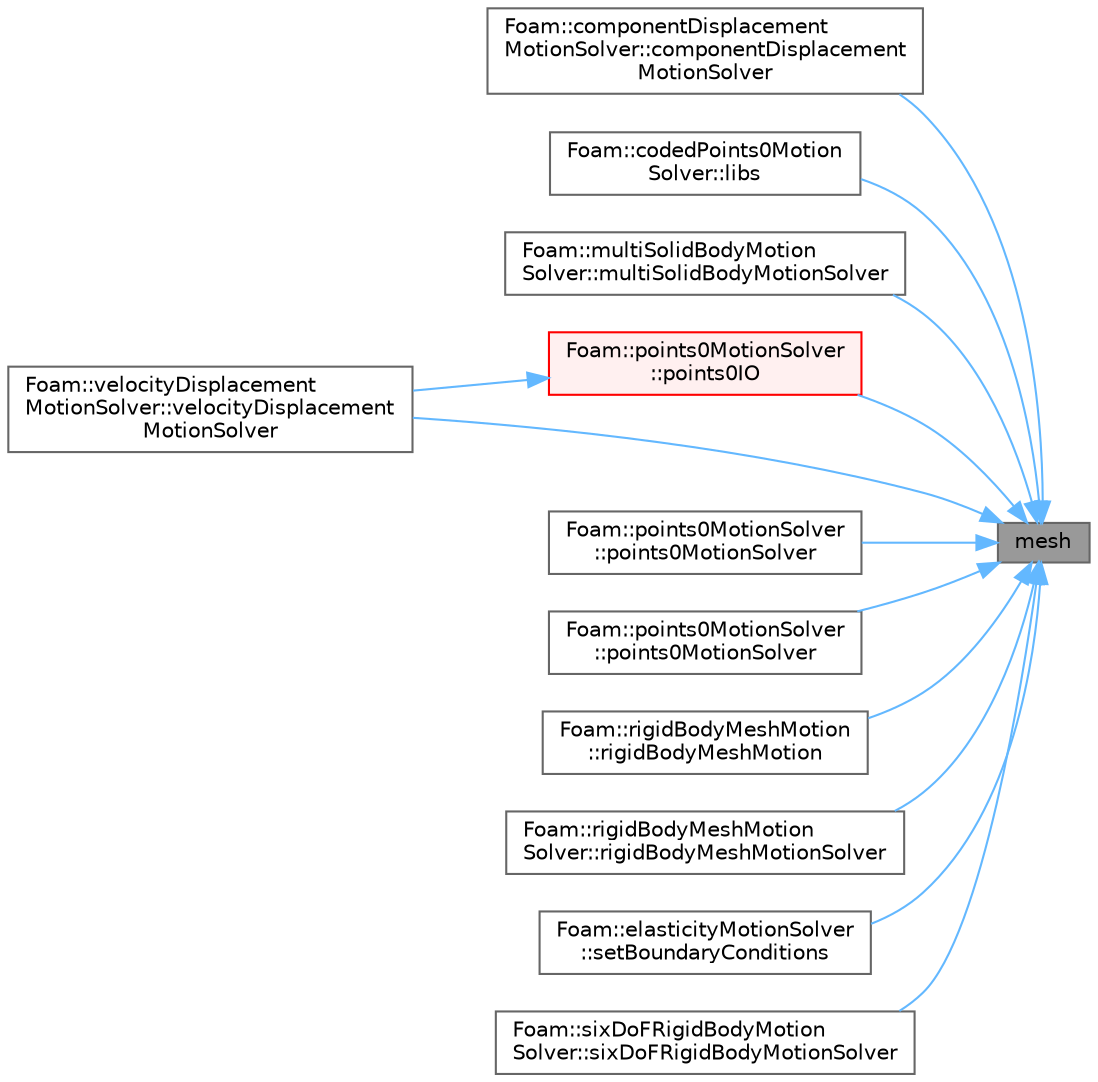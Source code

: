 digraph "mesh"
{
 // LATEX_PDF_SIZE
  bgcolor="transparent";
  edge [fontname=Helvetica,fontsize=10,labelfontname=Helvetica,labelfontsize=10];
  node [fontname=Helvetica,fontsize=10,shape=box,height=0.2,width=0.4];
  rankdir="RL";
  Node1 [id="Node000001",label="mesh",height=0.2,width=0.4,color="gray40", fillcolor="grey60", style="filled", fontcolor="black",tooltip=" "];
  Node1 -> Node2 [id="edge1_Node000001_Node000002",dir="back",color="steelblue1",style="solid",tooltip=" "];
  Node2 [id="Node000002",label="Foam::componentDisplacement\lMotionSolver::componentDisplacement\lMotionSolver",height=0.2,width=0.4,color="grey40", fillcolor="white", style="filled",URL="$classFoam_1_1componentDisplacementMotionSolver.html#a1be3e91c0c54f1606979cec9be8992be",tooltip=" "];
  Node1 -> Node3 [id="edge2_Node000001_Node000003",dir="back",color="steelblue1",style="solid",tooltip=" "];
  Node3 [id="Node000003",label="Foam::codedPoints0Motion\lSolver::libs",height=0.2,width=0.4,color="grey40", fillcolor="white", style="filled",URL="$classFoam_1_1codedPoints0MotionSolver.html#aed7d67b366016b77baf8ec287eb09c7b",tooltip=" "];
  Node1 -> Node4 [id="edge3_Node000001_Node000004",dir="back",color="steelblue1",style="solid",tooltip=" "];
  Node4 [id="Node000004",label="Foam::multiSolidBodyMotion\lSolver::multiSolidBodyMotionSolver",height=0.2,width=0.4,color="grey40", fillcolor="white", style="filled",URL="$classFoam_1_1multiSolidBodyMotionSolver.html#a3168992b8211aaa561655a5f866aeffb",tooltip=" "];
  Node1 -> Node5 [id="edge4_Node000001_Node000005",dir="back",color="steelblue1",style="solid",tooltip=" "];
  Node5 [id="Node000005",label="Foam::points0MotionSolver\l::points0IO",height=0.2,width=0.4,color="red", fillcolor="#FFF0F0", style="filled",URL="$classFoam_1_1points0MotionSolver.html#ae744f90486a5089b677222f7fb66fe9d",tooltip=" "];
  Node5 -> Node8 [id="edge5_Node000005_Node000008",dir="back",color="steelblue1",style="solid",tooltip=" "];
  Node8 [id="Node000008",label="Foam::velocityDisplacement\lMotionSolver::velocityDisplacement\lMotionSolver",height=0.2,width=0.4,color="grey40", fillcolor="white", style="filled",URL="$classFoam_1_1velocityDisplacementMotionSolver.html#a70a3aa6d91308d7040e47239c89fb7db",tooltip=" "];
  Node1 -> Node9 [id="edge6_Node000001_Node000009",dir="back",color="steelblue1",style="solid",tooltip=" "];
  Node9 [id="Node000009",label="Foam::points0MotionSolver\l::points0MotionSolver",height=0.2,width=0.4,color="grey40", fillcolor="white", style="filled",URL="$classFoam_1_1points0MotionSolver.html#aef4b49de7203ab7344abfdbae5a9bc9e",tooltip=" "];
  Node1 -> Node10 [id="edge7_Node000001_Node000010",dir="back",color="steelblue1",style="solid",tooltip=" "];
  Node10 [id="Node000010",label="Foam::points0MotionSolver\l::points0MotionSolver",height=0.2,width=0.4,color="grey40", fillcolor="white", style="filled",URL="$classFoam_1_1points0MotionSolver.html#a2c56010d9d040b8468bb6a3e6beb7ebd",tooltip=" "];
  Node1 -> Node11 [id="edge8_Node000001_Node000011",dir="back",color="steelblue1",style="solid",tooltip=" "];
  Node11 [id="Node000011",label="Foam::rigidBodyMeshMotion\l::rigidBodyMeshMotion",height=0.2,width=0.4,color="grey40", fillcolor="white", style="filled",URL="$classFoam_1_1rigidBodyMeshMotion.html#a04985919a39d6257ccaeeb395922e32c",tooltip=" "];
  Node1 -> Node12 [id="edge9_Node000001_Node000012",dir="back",color="steelblue1",style="solid",tooltip=" "];
  Node12 [id="Node000012",label="Foam::rigidBodyMeshMotion\lSolver::rigidBodyMeshMotionSolver",height=0.2,width=0.4,color="grey40", fillcolor="white", style="filled",URL="$classFoam_1_1rigidBodyMeshMotionSolver.html#a92d25a3878d84611497b25bb34c8d0f8",tooltip=" "];
  Node1 -> Node13 [id="edge10_Node000001_Node000013",dir="back",color="steelblue1",style="solid",tooltip=" "];
  Node13 [id="Node000013",label="Foam::elasticityMotionSolver\l::setBoundaryConditions",height=0.2,width=0.4,color="grey40", fillcolor="white", style="filled",URL="$classFoam_1_1elasticityMotionSolver.html#a82188184463835f31c21ece0989c5fe5",tooltip=" "];
  Node1 -> Node14 [id="edge11_Node000001_Node000014",dir="back",color="steelblue1",style="solid",tooltip=" "];
  Node14 [id="Node000014",label="Foam::sixDoFRigidBodyMotion\lSolver::sixDoFRigidBodyMotionSolver",height=0.2,width=0.4,color="grey40", fillcolor="white", style="filled",URL="$classFoam_1_1sixDoFRigidBodyMotionSolver.html#a2b573e859751656bf3a214555cf1976e",tooltip=" "];
  Node1 -> Node8 [id="edge12_Node000001_Node000008",dir="back",color="steelblue1",style="solid",tooltip=" "];
}
